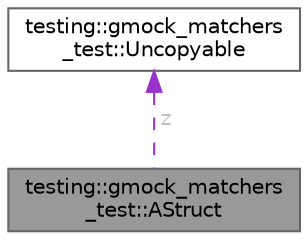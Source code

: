 digraph "testing::gmock_matchers_test::AStruct"
{
 // LATEX_PDF_SIZE
  bgcolor="transparent";
  edge [fontname=Helvetica,fontsize=10,labelfontname=Helvetica,labelfontsize=10];
  node [fontname=Helvetica,fontsize=10,shape=box,height=0.2,width=0.4];
  Node1 [id="Node000001",label="testing::gmock_matchers\l_test::AStruct",height=0.2,width=0.4,color="gray40", fillcolor="grey60", style="filled", fontcolor="black",tooltip=" "];
  Node2 -> Node1 [id="edge1_Node000001_Node000002",dir="back",color="darkorchid3",style="dashed",tooltip=" ",label=" z",fontcolor="grey" ];
  Node2 [id="Node000002",label="testing::gmock_matchers\l_test::Uncopyable",height=0.2,width=0.4,color="gray40", fillcolor="white", style="filled",URL="$classtesting_1_1gmock__matchers__test_1_1_uncopyable.html",tooltip=" "];
}
